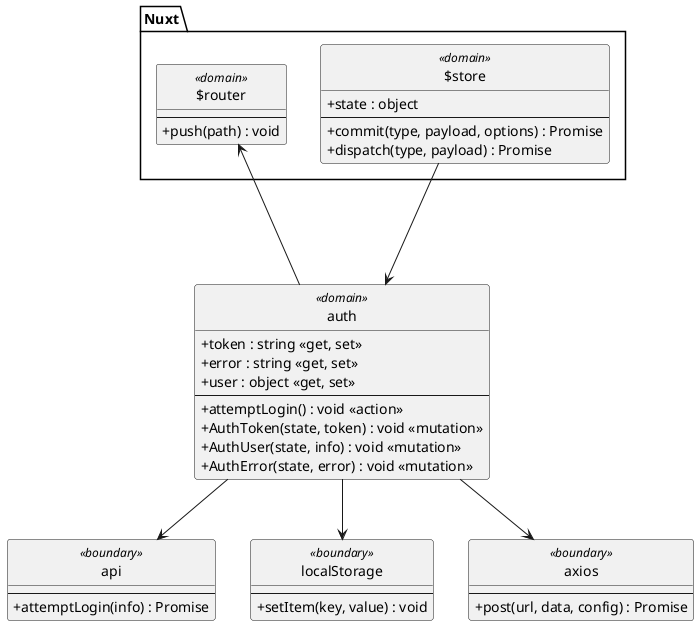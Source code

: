 @startuml UC7-Login

skinparam shadowing false
skinparam classAttributeIconSize 0
skinparam monochrome true
skinparam backgroundColor transparent
skinparam style strictuml

package Nuxt {
    class $router <<domain>> {
        --
        + push(path) : void
    }

    class $store <<domain>> {
        + state : object
        --
        + commit(type, payload, options) : Promise
        + dispatch(type, payload) : Promise
    }
}

class auth <<domain>> {
    + token : string <<get, set>>
    + error : string <<get, set>>
    + user : object <<get, set>>
    --
    + attemptLogin() : void <<action>>
    + AuthToken(state, token) : void <<mutation>>
    + AuthUser(state, info) : void <<mutation>>
    + AuthError(state, error) : void <<mutation>>
}
$store ---> auth
auth --> $router

class api <<boundary>> {
    --
    + attemptLogin(info) : Promise
}
auth --> api

class localStorage <<boundary>> {
    --
    + setItem(key, value) : void
}
auth --> localStorage

class axios <<boundary>> {
    --
    + post(url, data, config) : Promise
}
auth --> axios

@enduml
